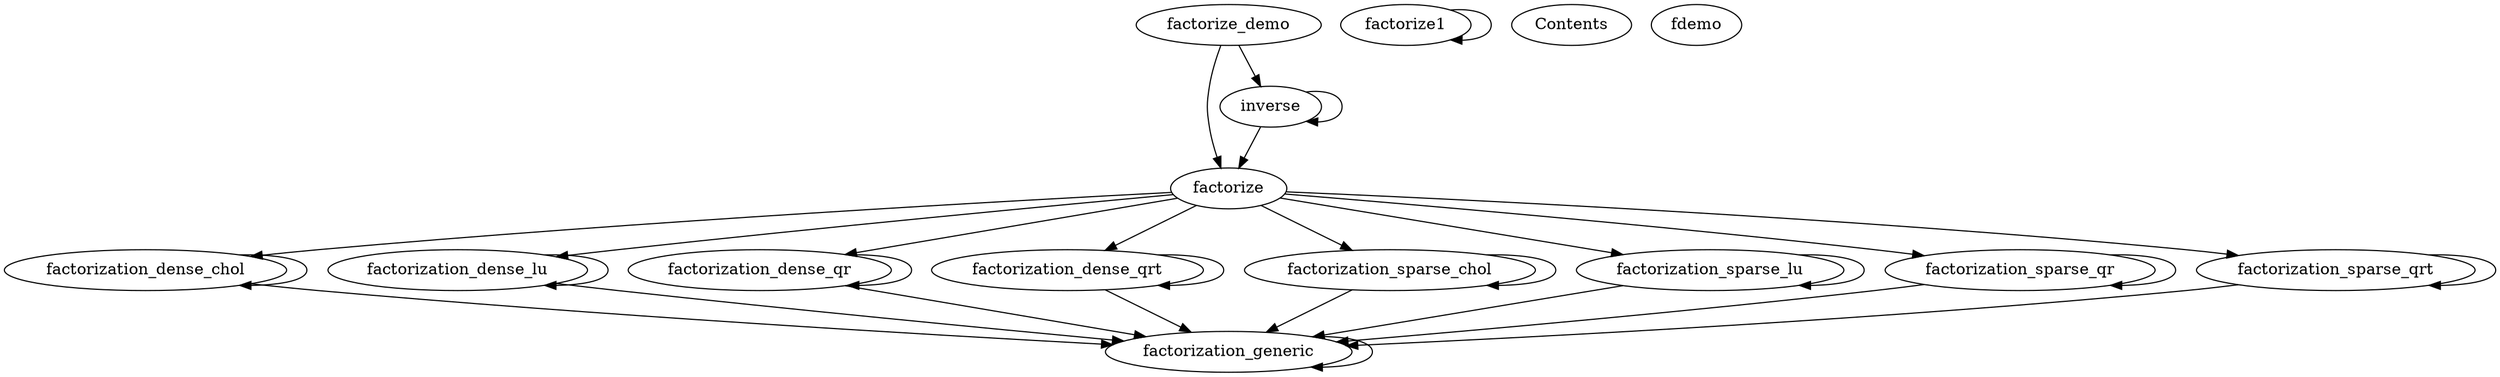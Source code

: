 /* Created by mdot for Matlab */
digraph m2html {
  factorization_dense_chol -> factorization_dense_chol;
  factorization_dense_chol -> factorization_generic;
  factorization_dense_lu -> factorization_dense_lu;
  factorization_dense_lu -> factorization_generic;
  factorization_dense_qr -> factorization_dense_qr;
  factorization_dense_qr -> factorization_generic;
  factorization_dense_qrt -> factorization_dense_qrt;
  factorization_dense_qrt -> factorization_generic;
  factorization_generic -> factorization_generic;
  factorization_sparse_chol -> factorization_generic;
  factorization_sparse_chol -> factorization_sparse_chol;
  factorization_sparse_lu -> factorization_generic;
  factorization_sparse_lu -> factorization_sparse_lu;
  factorization_sparse_qr -> factorization_generic;
  factorization_sparse_qr -> factorization_sparse_qr;
  factorization_sparse_qrt -> factorization_generic;
  factorization_sparse_qrt -> factorization_sparse_qrt;
  factorize -> factorization_dense_chol;
  factorize -> factorization_dense_lu;
  factorize -> factorization_dense_qr;
  factorize -> factorization_dense_qrt;
  factorize -> factorization_sparse_chol;
  factorize -> factorization_sparse_lu;
  factorize -> factorization_sparse_qr;
  factorize -> factorization_sparse_qrt;
  factorize1 -> factorize1;
  factorize_demo -> factorize;
  factorize_demo -> inverse;
  inverse -> factorize;
  inverse -> inverse;

  Contents [URL="Contents.html"];
  factorization_dense_chol [URL="factorization_dense_chol.html"];
  factorization_dense_lu [URL="factorization_dense_lu.html"];
  factorization_dense_qr [URL="factorization_dense_qr.html"];
  factorization_dense_qrt [URL="factorization_dense_qrt.html"];
  factorization_generic [URL="factorization_generic.html"];
  factorization_sparse_chol [URL="factorization_sparse_chol.html"];
  factorization_sparse_lu [URL="factorization_sparse_lu.html"];
  factorization_sparse_qr [URL="factorization_sparse_qr.html"];
  factorization_sparse_qrt [URL="factorization_sparse_qrt.html"];
  factorize [URL="factorize.html"];
  factorize1 [URL="factorize1.html"];
  factorize_demo [URL="factorize_demo.html"];
  fdemo [URL="fdemo.html"];
  inverse [URL="inverse.html"];
}